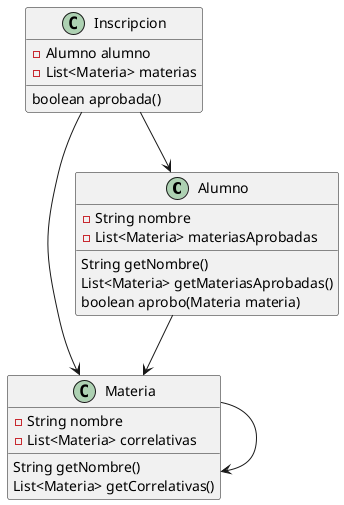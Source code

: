 @startuml

Alumno --> Materia
Inscripcion --> Alumno
Inscripcion --> Materia
Materia -> Materia

class Materia{
    - String nombre
    -List<Materia> correlativas

    String getNombre()
    List<Materia> getCorrelativas()
}

class Inscripcion{
    -Alumno alumno
    -List<Materia> materias

    boolean aprobada()
}

class Alumno{
    -String nombre
    -List<Materia> materiasAprobadas

    String getNombre()
    List<Materia> getMateriasAprobadas()
    boolean aprobo(Materia materia)
}
@enduml